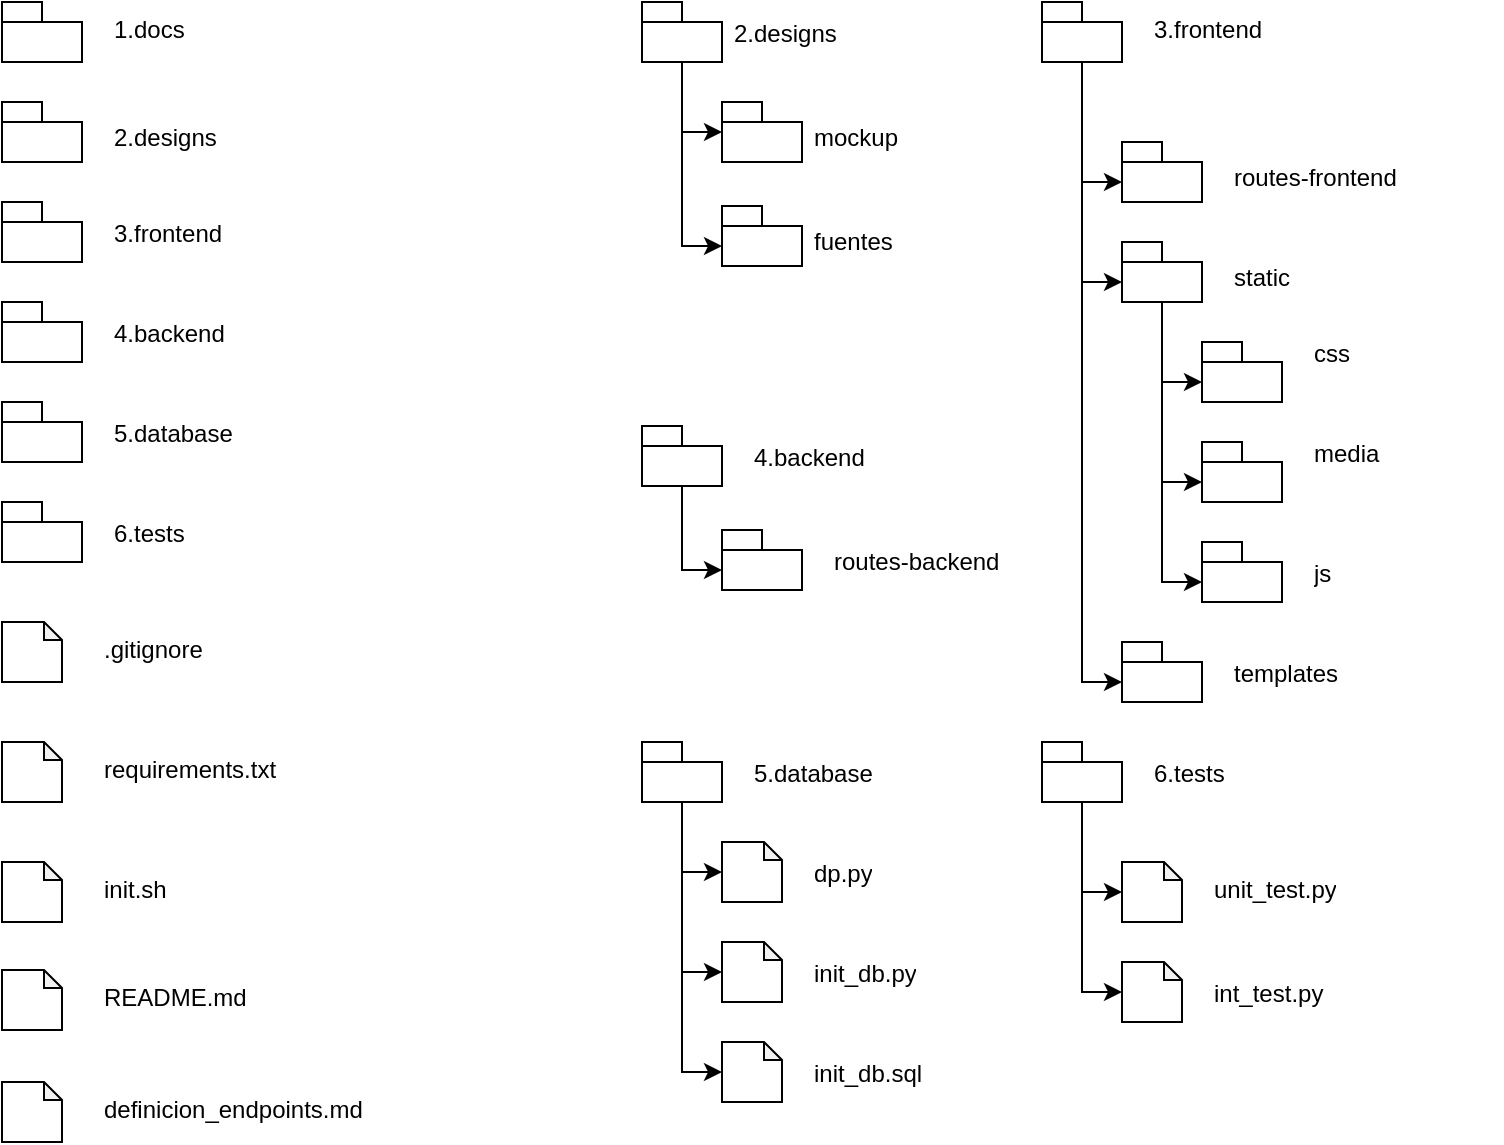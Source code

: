 <mxfile version="27.1.1">
  <diagram name="Página-1" id="EE2B3Z_Q3ldQm4_Hsk3k">
    <mxGraphModel dx="1246" dy="701" grid="1" gridSize="10" guides="1" tooltips="1" connect="1" arrows="1" fold="1" page="1" pageScale="1" pageWidth="827" pageHeight="1169" math="0" shadow="0">
      <root>
        <mxCell id="0" />
        <mxCell id="1" parent="0" />
        <mxCell id="baqD4QvM2kGmAM8X_Mv2-10" value="" style="shape=folder;fontStyle=1;spacingTop=10;tabWidth=20;tabHeight=10;tabPosition=left;html=1;whiteSpace=wrap;" vertex="1" parent="1">
          <mxGeometry x="40" y="30" width="40" height="30" as="geometry" />
        </mxCell>
        <mxCell id="baqD4QvM2kGmAM8X_Mv2-26" value="1.docs&lt;div&gt;&lt;br&gt;&lt;/div&gt;" style="text;strokeColor=none;fillColor=none;align=left;verticalAlign=top;spacingLeft=4;spacingRight=4;overflow=hidden;rotatable=0;points=[[0,0.5],[1,0.5]];portConstraint=eastwest;whiteSpace=wrap;html=1;" vertex="1" parent="1">
          <mxGeometry x="90" y="30" width="100" height="26" as="geometry" />
        </mxCell>
        <mxCell id="baqD4QvM2kGmAM8X_Mv2-27" value="" style="shape=folder;fontStyle=1;spacingTop=10;tabWidth=20;tabHeight=10;tabPosition=left;html=1;whiteSpace=wrap;" vertex="1" parent="1">
          <mxGeometry x="40" y="80" width="40" height="30" as="geometry" />
        </mxCell>
        <mxCell id="baqD4QvM2kGmAM8X_Mv2-28" value="2.designs&lt;div&gt;&lt;br&gt;&lt;/div&gt;" style="text;strokeColor=none;fillColor=none;align=left;verticalAlign=top;spacingLeft=4;spacingRight=4;overflow=hidden;rotatable=0;points=[[0,0.5],[1,0.5]];portConstraint=eastwest;whiteSpace=wrap;html=1;" vertex="1" parent="1">
          <mxGeometry x="90" y="84" width="100" height="26" as="geometry" />
        </mxCell>
        <mxCell id="baqD4QvM2kGmAM8X_Mv2-92" value="" style="group" vertex="1" connectable="0" parent="1">
          <mxGeometry x="40" y="340" width="185" height="260" as="geometry" />
        </mxCell>
        <mxCell id="baqD4QvM2kGmAM8X_Mv2-15" value=".gitignore" style="text;strokeColor=none;fillColor=none;align=left;verticalAlign=top;spacingLeft=4;spacingRight=4;overflow=hidden;rotatable=0;points=[[0,0.5],[1,0.5]];portConstraint=eastwest;whiteSpace=wrap;html=1;fontSize=12;" vertex="1" parent="baqD4QvM2kGmAM8X_Mv2-92">
          <mxGeometry x="45" width="100" height="26" as="geometry" />
        </mxCell>
        <mxCell id="baqD4QvM2kGmAM8X_Mv2-37" value="" style="shape=note;whiteSpace=wrap;html=1;backgroundOutline=1;darkOpacity=0.05;size=9;" vertex="1" parent="baqD4QvM2kGmAM8X_Mv2-92">
          <mxGeometry width="30" height="30" as="geometry" />
        </mxCell>
        <mxCell id="baqD4QvM2kGmAM8X_Mv2-38" value="" style="shape=note;whiteSpace=wrap;html=1;backgroundOutline=1;darkOpacity=0.05;size=9;" vertex="1" parent="baqD4QvM2kGmAM8X_Mv2-92">
          <mxGeometry y="60" width="30" height="30" as="geometry" />
        </mxCell>
        <mxCell id="baqD4QvM2kGmAM8X_Mv2-39" value="requirements.txt" style="text;strokeColor=none;fillColor=none;align=left;verticalAlign=top;spacingLeft=4;spacingRight=4;overflow=hidden;rotatable=0;points=[[0,0.5],[1,0.5]];portConstraint=eastwest;whiteSpace=wrap;html=1;" vertex="1" parent="baqD4QvM2kGmAM8X_Mv2-92">
          <mxGeometry x="45" y="60" width="100" height="26" as="geometry" />
        </mxCell>
        <mxCell id="baqD4QvM2kGmAM8X_Mv2-40" value="" style="shape=note;whiteSpace=wrap;html=1;backgroundOutline=1;darkOpacity=0.05;size=9;" vertex="1" parent="baqD4QvM2kGmAM8X_Mv2-92">
          <mxGeometry y="120" width="30" height="30" as="geometry" />
        </mxCell>
        <mxCell id="baqD4QvM2kGmAM8X_Mv2-41" value="init.sh" style="text;strokeColor=none;fillColor=none;align=left;verticalAlign=top;spacingLeft=4;spacingRight=4;overflow=hidden;rotatable=0;points=[[0,0.5],[1,0.5]];portConstraint=eastwest;whiteSpace=wrap;html=1;" vertex="1" parent="baqD4QvM2kGmAM8X_Mv2-92">
          <mxGeometry x="45" y="120" width="100" height="26" as="geometry" />
        </mxCell>
        <mxCell id="baqD4QvM2kGmAM8X_Mv2-42" value="" style="shape=note;whiteSpace=wrap;html=1;backgroundOutline=1;darkOpacity=0.05;size=9;" vertex="1" parent="baqD4QvM2kGmAM8X_Mv2-92">
          <mxGeometry y="174" width="30" height="30" as="geometry" />
        </mxCell>
        <mxCell id="baqD4QvM2kGmAM8X_Mv2-43" value="README.md" style="text;strokeColor=none;fillColor=none;align=left;verticalAlign=top;spacingLeft=4;spacingRight=4;overflow=hidden;rotatable=0;points=[[0,0.5],[1,0.5]];portConstraint=eastwest;whiteSpace=wrap;html=1;" vertex="1" parent="baqD4QvM2kGmAM8X_Mv2-92">
          <mxGeometry x="45" y="174" width="100" height="26" as="geometry" />
        </mxCell>
        <mxCell id="baqD4QvM2kGmAM8X_Mv2-44" value="" style="shape=note;whiteSpace=wrap;html=1;backgroundOutline=1;darkOpacity=0.05;size=9;" vertex="1" parent="baqD4QvM2kGmAM8X_Mv2-92">
          <mxGeometry y="230" width="30" height="30" as="geometry" />
        </mxCell>
        <mxCell id="baqD4QvM2kGmAM8X_Mv2-45" value="definicion_endpoints.md" style="text;strokeColor=none;fillColor=none;align=left;verticalAlign=top;spacingLeft=4;spacingRight=4;overflow=hidden;rotatable=0;points=[[0,0.5],[1,0.5]];portConstraint=eastwest;whiteSpace=wrap;html=1;" vertex="1" parent="baqD4QvM2kGmAM8X_Mv2-92">
          <mxGeometry x="45" y="230" width="140" height="26" as="geometry" />
        </mxCell>
        <mxCell id="baqD4QvM2kGmAM8X_Mv2-93" value="" style="group" vertex="1" connectable="0" parent="1">
          <mxGeometry x="560" y="400" width="180" height="140" as="geometry" />
        </mxCell>
        <mxCell id="baqD4QvM2kGmAM8X_Mv2-35" value="" style="shape=folder;fontStyle=1;spacingTop=10;tabWidth=20;tabHeight=10;tabPosition=left;html=1;whiteSpace=wrap;" vertex="1" parent="baqD4QvM2kGmAM8X_Mv2-93">
          <mxGeometry width="40" height="30" as="geometry" />
        </mxCell>
        <mxCell id="baqD4QvM2kGmAM8X_Mv2-36" value="6.tests" style="text;strokeColor=none;fillColor=none;align=left;verticalAlign=top;spacingLeft=4;spacingRight=4;overflow=hidden;rotatable=0;points=[[0,0.5],[1,0.5]];portConstraint=eastwest;whiteSpace=wrap;html=1;" vertex="1" parent="baqD4QvM2kGmAM8X_Mv2-93">
          <mxGeometry x="50" y="2" width="100" height="26" as="geometry" />
        </mxCell>
        <mxCell id="baqD4QvM2kGmAM8X_Mv2-86" value="unit_test.py" style="text;strokeColor=none;fillColor=none;align=left;verticalAlign=top;spacingLeft=4;spacingRight=4;overflow=hidden;rotatable=0;points=[[0,0.5],[1,0.5]];portConstraint=eastwest;whiteSpace=wrap;html=1;" vertex="1" parent="baqD4QvM2kGmAM8X_Mv2-93">
          <mxGeometry x="80" y="60" width="100" height="26" as="geometry" />
        </mxCell>
        <mxCell id="baqD4QvM2kGmAM8X_Mv2-87" value="" style="shape=note;whiteSpace=wrap;html=1;backgroundOutline=1;darkOpacity=0.05;size=9;" vertex="1" parent="baqD4QvM2kGmAM8X_Mv2-93">
          <mxGeometry x="40" y="60" width="30" height="30" as="geometry" />
        </mxCell>
        <mxCell id="baqD4QvM2kGmAM8X_Mv2-88" value="" style="shape=note;whiteSpace=wrap;html=1;backgroundOutline=1;darkOpacity=0.05;size=9;" vertex="1" parent="baqD4QvM2kGmAM8X_Mv2-93">
          <mxGeometry x="40" y="110" width="30" height="30" as="geometry" />
        </mxCell>
        <mxCell id="baqD4QvM2kGmAM8X_Mv2-89" value="int_test.py" style="text;strokeColor=none;fillColor=none;align=left;verticalAlign=top;spacingLeft=4;spacingRight=4;overflow=hidden;rotatable=0;points=[[0,0.5],[1,0.5]];portConstraint=eastwest;whiteSpace=wrap;html=1;" vertex="1" parent="baqD4QvM2kGmAM8X_Mv2-93">
          <mxGeometry x="80" y="112" width="100" height="26" as="geometry" />
        </mxCell>
        <mxCell id="baqD4QvM2kGmAM8X_Mv2-90" style="edgeStyle=orthogonalEdgeStyle;rounded=0;orthogonalLoop=1;jettySize=auto;html=1;exitX=0.5;exitY=1;exitDx=0;exitDy=0;exitPerimeter=0;entryX=0;entryY=0.5;entryDx=0;entryDy=0;entryPerimeter=0;" edge="1" parent="baqD4QvM2kGmAM8X_Mv2-93" source="baqD4QvM2kGmAM8X_Mv2-35" target="baqD4QvM2kGmAM8X_Mv2-87">
          <mxGeometry relative="1" as="geometry" />
        </mxCell>
        <mxCell id="baqD4QvM2kGmAM8X_Mv2-91" style="edgeStyle=orthogonalEdgeStyle;rounded=0;orthogonalLoop=1;jettySize=auto;html=1;entryX=0;entryY=0.5;entryDx=0;entryDy=0;entryPerimeter=0;" edge="1" parent="baqD4QvM2kGmAM8X_Mv2-93" source="baqD4QvM2kGmAM8X_Mv2-35" target="baqD4QvM2kGmAM8X_Mv2-88">
          <mxGeometry relative="1" as="geometry" />
        </mxCell>
        <mxCell id="baqD4QvM2kGmAM8X_Mv2-94" value="" style="group" vertex="1" connectable="0" parent="1">
          <mxGeometry x="360" y="400" width="180" height="180" as="geometry" />
        </mxCell>
        <mxCell id="baqD4QvM2kGmAM8X_Mv2-33" value="" style="shape=folder;fontStyle=1;spacingTop=10;tabWidth=20;tabHeight=10;tabPosition=left;html=1;whiteSpace=wrap;container=0;" vertex="1" parent="baqD4QvM2kGmAM8X_Mv2-94">
          <mxGeometry width="40" height="30" as="geometry" />
        </mxCell>
        <mxCell id="baqD4QvM2kGmAM8X_Mv2-34" value="5.database" style="text;strokeColor=none;fillColor=none;align=left;verticalAlign=top;spacingLeft=4;spacingRight=4;overflow=hidden;rotatable=0;points=[[0,0.5],[1,0.5]];portConstraint=eastwest;whiteSpace=wrap;html=1;" vertex="1" parent="baqD4QvM2kGmAM8X_Mv2-94">
          <mxGeometry x="50" y="2" width="100" height="26" as="geometry" />
        </mxCell>
        <mxCell id="baqD4QvM2kGmAM8X_Mv2-76" value="" style="shape=note;whiteSpace=wrap;html=1;backgroundOutline=1;darkOpacity=0.05;size=9;" vertex="1" parent="baqD4QvM2kGmAM8X_Mv2-94">
          <mxGeometry x="40" y="50" width="30" height="30" as="geometry" />
        </mxCell>
        <mxCell id="baqD4QvM2kGmAM8X_Mv2-77" value="" style="shape=note;whiteSpace=wrap;html=1;backgroundOutline=1;darkOpacity=0.05;size=9;" vertex="1" parent="baqD4QvM2kGmAM8X_Mv2-94">
          <mxGeometry x="40" y="100" width="30" height="30" as="geometry" />
        </mxCell>
        <mxCell id="baqD4QvM2kGmAM8X_Mv2-78" value="" style="shape=note;whiteSpace=wrap;html=1;backgroundOutline=1;darkOpacity=0.05;size=9;" vertex="1" parent="baqD4QvM2kGmAM8X_Mv2-94">
          <mxGeometry x="40" y="150" width="30" height="30" as="geometry" />
        </mxCell>
        <mxCell id="baqD4QvM2kGmAM8X_Mv2-79" style="edgeStyle=orthogonalEdgeStyle;rounded=0;orthogonalLoop=1;jettySize=auto;html=1;exitX=0.5;exitY=1;exitDx=0;exitDy=0;exitPerimeter=0;entryX=0;entryY=0.5;entryDx=0;entryDy=0;entryPerimeter=0;" edge="1" parent="baqD4QvM2kGmAM8X_Mv2-94" source="baqD4QvM2kGmAM8X_Mv2-33" target="baqD4QvM2kGmAM8X_Mv2-76">
          <mxGeometry relative="1" as="geometry" />
        </mxCell>
        <mxCell id="baqD4QvM2kGmAM8X_Mv2-80" style="edgeStyle=orthogonalEdgeStyle;rounded=0;orthogonalLoop=1;jettySize=auto;html=1;exitX=0.5;exitY=1;exitDx=0;exitDy=0;exitPerimeter=0;entryX=0;entryY=0.5;entryDx=0;entryDy=0;entryPerimeter=0;" edge="1" parent="baqD4QvM2kGmAM8X_Mv2-94" source="baqD4QvM2kGmAM8X_Mv2-33" target="baqD4QvM2kGmAM8X_Mv2-77">
          <mxGeometry relative="1" as="geometry" />
        </mxCell>
        <mxCell id="baqD4QvM2kGmAM8X_Mv2-81" style="edgeStyle=orthogonalEdgeStyle;rounded=0;orthogonalLoop=1;jettySize=auto;html=1;exitX=0.5;exitY=1;exitDx=0;exitDy=0;exitPerimeter=0;entryX=0;entryY=0.5;entryDx=0;entryDy=0;entryPerimeter=0;" edge="1" parent="baqD4QvM2kGmAM8X_Mv2-94" source="baqD4QvM2kGmAM8X_Mv2-33" target="baqD4QvM2kGmAM8X_Mv2-78">
          <mxGeometry relative="1" as="geometry" />
        </mxCell>
        <mxCell id="baqD4QvM2kGmAM8X_Mv2-82" value="init_db.sql" style="text;strokeColor=none;fillColor=none;align=left;verticalAlign=top;spacingLeft=4;spacingRight=4;overflow=hidden;rotatable=0;points=[[0,0.5],[1,0.5]];portConstraint=eastwest;whiteSpace=wrap;html=1;" vertex="1" parent="baqD4QvM2kGmAM8X_Mv2-94">
          <mxGeometry x="80" y="152" width="100" height="26" as="geometry" />
        </mxCell>
        <mxCell id="baqD4QvM2kGmAM8X_Mv2-83" value="init_db.py" style="text;strokeColor=none;fillColor=none;align=left;verticalAlign=top;spacingLeft=4;spacingRight=4;overflow=hidden;rotatable=0;points=[[0,0.5],[1,0.5]];portConstraint=eastwest;whiteSpace=wrap;html=1;" vertex="1" parent="baqD4QvM2kGmAM8X_Mv2-94">
          <mxGeometry x="80" y="102" width="100" height="26" as="geometry" />
        </mxCell>
        <mxCell id="baqD4QvM2kGmAM8X_Mv2-84" value="dp.py" style="text;strokeColor=none;fillColor=none;align=left;verticalAlign=top;spacingLeft=4;spacingRight=4;overflow=hidden;rotatable=0;points=[[0,0.5],[1,0.5]];portConstraint=eastwest;whiteSpace=wrap;html=1;" vertex="1" parent="baqD4QvM2kGmAM8X_Mv2-94">
          <mxGeometry x="80" y="52" width="100" height="26" as="geometry" />
        </mxCell>
        <mxCell id="baqD4QvM2kGmAM8X_Mv2-95" value="" style="group" vertex="1" connectable="0" parent="1">
          <mxGeometry x="360" y="242" width="190" height="82" as="geometry" />
        </mxCell>
        <mxCell id="baqD4QvM2kGmAM8X_Mv2-31" value="" style="shape=folder;fontStyle=1;spacingTop=10;tabWidth=20;tabHeight=10;tabPosition=left;html=1;whiteSpace=wrap;" vertex="1" parent="baqD4QvM2kGmAM8X_Mv2-95">
          <mxGeometry width="40" height="30" as="geometry" />
        </mxCell>
        <mxCell id="baqD4QvM2kGmAM8X_Mv2-32" value="4.backend" style="text;strokeColor=none;fillColor=none;align=left;verticalAlign=top;spacingLeft=4;spacingRight=4;overflow=hidden;rotatable=0;points=[[0,0.5],[1,0.5]];portConstraint=eastwest;whiteSpace=wrap;html=1;" vertex="1" parent="baqD4QvM2kGmAM8X_Mv2-95">
          <mxGeometry x="50" y="2" width="100" height="26" as="geometry" />
        </mxCell>
        <mxCell id="baqD4QvM2kGmAM8X_Mv2-72" value="" style="shape=folder;fontStyle=1;spacingTop=10;tabWidth=20;tabHeight=10;tabPosition=left;html=1;whiteSpace=wrap;" vertex="1" parent="baqD4QvM2kGmAM8X_Mv2-95">
          <mxGeometry x="40" y="52" width="40" height="30" as="geometry" />
        </mxCell>
        <mxCell id="baqD4QvM2kGmAM8X_Mv2-74" value="routes-backend" style="text;strokeColor=none;fillColor=none;align=left;verticalAlign=top;spacingLeft=4;spacingRight=4;overflow=hidden;rotatable=0;points=[[0,0.5],[1,0.5]];portConstraint=eastwest;whiteSpace=wrap;html=1;" vertex="1" parent="baqD4QvM2kGmAM8X_Mv2-95">
          <mxGeometry x="90" y="54" width="100" height="26" as="geometry" />
        </mxCell>
        <mxCell id="baqD4QvM2kGmAM8X_Mv2-75" style="edgeStyle=orthogonalEdgeStyle;rounded=0;orthogonalLoop=1;jettySize=auto;html=1;exitX=0.5;exitY=1;exitDx=0;exitDy=0;exitPerimeter=0;entryX=0;entryY=0;entryDx=0;entryDy=20;entryPerimeter=0;" edge="1" parent="baqD4QvM2kGmAM8X_Mv2-95" source="baqD4QvM2kGmAM8X_Mv2-31" target="baqD4QvM2kGmAM8X_Mv2-72">
          <mxGeometry relative="1" as="geometry" />
        </mxCell>
        <mxCell id="baqD4QvM2kGmAM8X_Mv2-98" value="" style="shape=folder;fontStyle=1;spacingTop=10;tabWidth=20;tabHeight=10;tabPosition=left;html=1;whiteSpace=wrap;" vertex="1" parent="1">
          <mxGeometry x="40" y="130" width="40" height="30" as="geometry" />
        </mxCell>
        <mxCell id="baqD4QvM2kGmAM8X_Mv2-99" value="" style="shape=folder;fontStyle=1;spacingTop=10;tabWidth=20;tabHeight=10;tabPosition=left;html=1;whiteSpace=wrap;" vertex="1" parent="1">
          <mxGeometry x="40" y="180" width="40" height="30" as="geometry" />
        </mxCell>
        <mxCell id="baqD4QvM2kGmAM8X_Mv2-100" value="" style="shape=folder;fontStyle=1;spacingTop=10;tabWidth=20;tabHeight=10;tabPosition=left;html=1;whiteSpace=wrap;" vertex="1" parent="1">
          <mxGeometry x="40" y="230" width="40" height="30" as="geometry" />
        </mxCell>
        <mxCell id="baqD4QvM2kGmAM8X_Mv2-101" value="" style="shape=folder;fontStyle=1;spacingTop=10;tabWidth=20;tabHeight=10;tabPosition=left;html=1;whiteSpace=wrap;" vertex="1" parent="1">
          <mxGeometry x="40" y="280" width="40" height="30" as="geometry" />
        </mxCell>
        <mxCell id="baqD4QvM2kGmAM8X_Mv2-102" value="3.frontend" style="text;strokeColor=none;fillColor=none;align=left;verticalAlign=top;spacingLeft=4;spacingRight=4;overflow=hidden;rotatable=0;points=[[0,0.5],[1,0.5]];portConstraint=eastwest;whiteSpace=wrap;html=1;" vertex="1" parent="1">
          <mxGeometry x="90" y="132" width="100" height="26" as="geometry" />
        </mxCell>
        <mxCell id="baqD4QvM2kGmAM8X_Mv2-103" value="5.database" style="text;strokeColor=none;fillColor=none;align=left;verticalAlign=top;spacingLeft=4;spacingRight=4;overflow=hidden;rotatable=0;points=[[0,0.5],[1,0.5]];portConstraint=eastwest;whiteSpace=wrap;html=1;" vertex="1" parent="1">
          <mxGeometry x="90" y="232" width="100" height="26" as="geometry" />
        </mxCell>
        <mxCell id="baqD4QvM2kGmAM8X_Mv2-104" value="4.backend" style="text;strokeColor=none;fillColor=none;align=left;verticalAlign=top;spacingLeft=4;spacingRight=4;overflow=hidden;rotatable=0;points=[[0,0.5],[1,0.5]];portConstraint=eastwest;whiteSpace=wrap;html=1;" vertex="1" parent="1">
          <mxGeometry x="90" y="182" width="100" height="26" as="geometry" />
        </mxCell>
        <mxCell id="baqD4QvM2kGmAM8X_Mv2-105" value="6.tests" style="text;strokeColor=none;fillColor=none;align=left;verticalAlign=top;spacingLeft=4;spacingRight=4;overflow=hidden;rotatable=0;points=[[0,0.5],[1,0.5]];portConstraint=eastwest;whiteSpace=wrap;html=1;" vertex="1" parent="1">
          <mxGeometry x="90" y="282" width="100" height="26" as="geometry" />
        </mxCell>
        <mxCell id="baqD4QvM2kGmAM8X_Mv2-106" value="" style="shape=folder;fontStyle=1;spacingTop=10;tabWidth=20;tabHeight=10;tabPosition=left;html=1;whiteSpace=wrap;container=0;" vertex="1" parent="1">
          <mxGeometry x="360" y="30" width="40" height="30" as="geometry" />
        </mxCell>
        <mxCell id="baqD4QvM2kGmAM8X_Mv2-107" value="2.designs" style="text;strokeColor=none;fillColor=none;align=left;verticalAlign=top;spacingLeft=4;spacingRight=4;overflow=hidden;rotatable=0;points=[[0,0.5],[1,0.5]];portConstraint=eastwest;whiteSpace=wrap;html=1;" vertex="1" parent="1">
          <mxGeometry x="400" y="32" width="100" height="26" as="geometry" />
        </mxCell>
        <mxCell id="baqD4QvM2kGmAM8X_Mv2-109" value="" style="shape=folder;fontStyle=1;spacingTop=10;tabWidth=20;tabHeight=10;tabPosition=left;html=1;whiteSpace=wrap;" vertex="1" parent="1">
          <mxGeometry x="400" y="80" width="40" height="30" as="geometry" />
        </mxCell>
        <mxCell id="baqD4QvM2kGmAM8X_Mv2-110" value="" style="shape=folder;fontStyle=1;spacingTop=10;tabWidth=20;tabHeight=10;tabPosition=left;html=1;whiteSpace=wrap;" vertex="1" parent="1">
          <mxGeometry x="400" y="132" width="40" height="30" as="geometry" />
        </mxCell>
        <mxCell id="baqD4QvM2kGmAM8X_Mv2-112" value="fuentes" style="text;strokeColor=none;fillColor=none;align=left;verticalAlign=top;spacingLeft=4;spacingRight=4;overflow=hidden;rotatable=0;points=[[0,0.5],[1,0.5]];portConstraint=eastwest;whiteSpace=wrap;html=1;" vertex="1" parent="1">
          <mxGeometry x="440" y="136" width="100" height="26" as="geometry" />
        </mxCell>
        <mxCell id="baqD4QvM2kGmAM8X_Mv2-113" value="mockup" style="text;strokeColor=none;fillColor=none;align=left;verticalAlign=top;spacingLeft=4;spacingRight=4;overflow=hidden;rotatable=0;points=[[0,0.5],[1,0.5]];portConstraint=eastwest;whiteSpace=wrap;html=1;" vertex="1" parent="1">
          <mxGeometry x="440" y="84" width="100" height="26" as="geometry" />
        </mxCell>
        <mxCell id="baqD4QvM2kGmAM8X_Mv2-116" style="edgeStyle=orthogonalEdgeStyle;rounded=0;orthogonalLoop=1;jettySize=auto;html=1;exitX=0.5;exitY=1;exitDx=0;exitDy=0;exitPerimeter=0;entryX=0;entryY=0;entryDx=0;entryDy=15;entryPerimeter=0;" edge="1" parent="1" source="baqD4QvM2kGmAM8X_Mv2-106" target="baqD4QvM2kGmAM8X_Mv2-109">
          <mxGeometry relative="1" as="geometry" />
        </mxCell>
        <mxCell id="baqD4QvM2kGmAM8X_Mv2-117" style="edgeStyle=orthogonalEdgeStyle;rounded=0;orthogonalLoop=1;jettySize=auto;html=1;exitX=0.5;exitY=1;exitDx=0;exitDy=0;exitPerimeter=0;entryX=0;entryY=0;entryDx=0;entryDy=20;entryPerimeter=0;" edge="1" parent="1" source="baqD4QvM2kGmAM8X_Mv2-106" target="baqD4QvM2kGmAM8X_Mv2-110">
          <mxGeometry relative="1" as="geometry" />
        </mxCell>
        <mxCell id="baqD4QvM2kGmAM8X_Mv2-119" value="" style="group" vertex="1" connectable="0" parent="1">
          <mxGeometry x="560" y="30" width="230" height="350" as="geometry" />
        </mxCell>
        <mxCell id="baqD4QvM2kGmAM8X_Mv2-29" value="" style="shape=folder;fontStyle=1;spacingTop=10;tabWidth=20;tabHeight=10;tabPosition=left;html=1;whiteSpace=wrap;" vertex="1" parent="baqD4QvM2kGmAM8X_Mv2-119">
          <mxGeometry width="40" height="30" as="geometry" />
        </mxCell>
        <mxCell id="baqD4QvM2kGmAM8X_Mv2-30" value="3.frontend" style="text;strokeColor=none;fillColor=none;align=left;verticalAlign=top;spacingLeft=4;spacingRight=4;overflow=hidden;rotatable=0;points=[[0,0.5],[1,0.5]];portConstraint=eastwest;whiteSpace=wrap;html=1;" vertex="1" parent="baqD4QvM2kGmAM8X_Mv2-119">
          <mxGeometry x="50" width="100" height="26" as="geometry" />
        </mxCell>
        <mxCell id="baqD4QvM2kGmAM8X_Mv2-57" value="css&lt;div&gt;&lt;br&gt;&lt;/div&gt;" style="text;strokeColor=none;fillColor=none;align=left;verticalAlign=top;spacingLeft=4;spacingRight=4;overflow=hidden;rotatable=0;points=[[0,0.5],[1,0.5]];portConstraint=eastwest;whiteSpace=wrap;html=1;" vertex="1" parent="baqD4QvM2kGmAM8X_Mv2-119">
          <mxGeometry x="130" y="162" width="100" height="26" as="geometry" />
        </mxCell>
        <mxCell id="baqD4QvM2kGmAM8X_Mv2-59" value="media" style="text;strokeColor=none;fillColor=none;align=left;verticalAlign=top;spacingLeft=4;spacingRight=4;overflow=hidden;rotatable=0;points=[[0,0.5],[1,0.5]];portConstraint=eastwest;whiteSpace=wrap;html=1;" vertex="1" parent="baqD4QvM2kGmAM8X_Mv2-119">
          <mxGeometry x="130" y="212" width="100" height="26" as="geometry" />
        </mxCell>
        <mxCell id="baqD4QvM2kGmAM8X_Mv2-61" style="edgeStyle=orthogonalEdgeStyle;rounded=0;orthogonalLoop=1;jettySize=auto;html=1;exitX=0.5;exitY=1;exitDx=0;exitDy=0;exitPerimeter=0;entryX=0;entryY=0;entryDx=0;entryDy=20;entryPerimeter=0;" edge="1" parent="baqD4QvM2kGmAM8X_Mv2-119" source="baqD4QvM2kGmAM8X_Mv2-29" target="baqD4QvM2kGmAM8X_Mv2-49">
          <mxGeometry relative="1" as="geometry" />
        </mxCell>
        <mxCell id="baqD4QvM2kGmAM8X_Mv2-62" style="edgeStyle=orthogonalEdgeStyle;rounded=0;orthogonalLoop=1;jettySize=auto;html=1;exitX=0.5;exitY=1;exitDx=0;exitDy=0;exitPerimeter=0;entryX=0;entryY=0;entryDx=0;entryDy=20;entryPerimeter=0;" edge="1" parent="baqD4QvM2kGmAM8X_Mv2-119" source="baqD4QvM2kGmAM8X_Mv2-29" target="baqD4QvM2kGmAM8X_Mv2-50">
          <mxGeometry relative="1" as="geometry" />
        </mxCell>
        <mxCell id="baqD4QvM2kGmAM8X_Mv2-49" value="" style="shape=folder;fontStyle=1;spacingTop=10;tabWidth=20;tabHeight=10;tabPosition=left;html=1;whiteSpace=wrap;" vertex="1" parent="baqD4QvM2kGmAM8X_Mv2-119">
          <mxGeometry x="40" y="120" width="40" height="30" as="geometry" />
        </mxCell>
        <mxCell id="baqD4QvM2kGmAM8X_Mv2-50" value="" style="shape=folder;fontStyle=1;spacingTop=10;tabWidth=20;tabHeight=10;tabPosition=left;html=1;whiteSpace=wrap;" vertex="1" parent="baqD4QvM2kGmAM8X_Mv2-119">
          <mxGeometry x="40" y="320" width="40" height="30" as="geometry" />
        </mxCell>
        <mxCell id="baqD4QvM2kGmAM8X_Mv2-52" value="" style="shape=folder;fontStyle=1;spacingTop=10;tabWidth=20;tabHeight=10;tabPosition=left;html=1;whiteSpace=wrap;" vertex="1" parent="baqD4QvM2kGmAM8X_Mv2-119">
          <mxGeometry x="80" y="170" width="40" height="30" as="geometry" />
        </mxCell>
        <mxCell id="baqD4QvM2kGmAM8X_Mv2-53" value="" style="shape=folder;fontStyle=1;spacingTop=10;tabWidth=20;tabHeight=10;tabPosition=left;html=1;whiteSpace=wrap;" vertex="1" parent="baqD4QvM2kGmAM8X_Mv2-119">
          <mxGeometry x="80" y="220" width="40" height="30" as="geometry" />
        </mxCell>
        <mxCell id="baqD4QvM2kGmAM8X_Mv2-54" value="static" style="text;strokeColor=none;fillColor=none;align=left;verticalAlign=top;spacingLeft=4;spacingRight=4;overflow=hidden;rotatable=0;points=[[0,0.5],[1,0.5]];portConstraint=eastwest;whiteSpace=wrap;html=1;" vertex="1" parent="baqD4QvM2kGmAM8X_Mv2-119">
          <mxGeometry x="90" y="124" width="100" height="26" as="geometry" />
        </mxCell>
        <mxCell id="baqD4QvM2kGmAM8X_Mv2-58" value="" style="shape=folder;fontStyle=1;spacingTop=10;tabWidth=20;tabHeight=10;tabPosition=left;html=1;whiteSpace=wrap;" vertex="1" parent="baqD4QvM2kGmAM8X_Mv2-119">
          <mxGeometry x="80" y="270" width="40" height="30" as="geometry" />
        </mxCell>
        <mxCell id="baqD4QvM2kGmAM8X_Mv2-60" value="templates" style="text;strokeColor=none;fillColor=none;align=left;verticalAlign=top;spacingLeft=4;spacingRight=4;overflow=hidden;rotatable=0;points=[[0,0.5],[1,0.5]];portConstraint=eastwest;whiteSpace=wrap;html=1;" vertex="1" parent="baqD4QvM2kGmAM8X_Mv2-119">
          <mxGeometry x="90" y="322" width="100" height="26" as="geometry" />
        </mxCell>
        <mxCell id="baqD4QvM2kGmAM8X_Mv2-63" style="edgeStyle=orthogonalEdgeStyle;rounded=0;orthogonalLoop=1;jettySize=auto;html=1;exitX=0.5;exitY=1;exitDx=0;exitDy=0;exitPerimeter=0;entryX=0;entryY=0;entryDx=0;entryDy=20;entryPerimeter=0;" edge="1" parent="baqD4QvM2kGmAM8X_Mv2-119" source="baqD4QvM2kGmAM8X_Mv2-49" target="baqD4QvM2kGmAM8X_Mv2-52">
          <mxGeometry relative="1" as="geometry" />
        </mxCell>
        <mxCell id="baqD4QvM2kGmAM8X_Mv2-64" style="edgeStyle=orthogonalEdgeStyle;rounded=0;orthogonalLoop=1;jettySize=auto;html=1;exitX=0.5;exitY=1;exitDx=0;exitDy=0;exitPerimeter=0;entryX=0;entryY=0;entryDx=0;entryDy=20;entryPerimeter=0;" edge="1" parent="baqD4QvM2kGmAM8X_Mv2-119" source="baqD4QvM2kGmAM8X_Mv2-49" target="baqD4QvM2kGmAM8X_Mv2-53">
          <mxGeometry relative="1" as="geometry" />
        </mxCell>
        <mxCell id="baqD4QvM2kGmAM8X_Mv2-66" style="edgeStyle=orthogonalEdgeStyle;rounded=0;orthogonalLoop=1;jettySize=auto;html=1;exitX=0.5;exitY=1;exitDx=0;exitDy=0;exitPerimeter=0;entryX=0;entryY=0;entryDx=0;entryDy=20;entryPerimeter=0;" edge="1" parent="baqD4QvM2kGmAM8X_Mv2-119" source="baqD4QvM2kGmAM8X_Mv2-49" target="baqD4QvM2kGmAM8X_Mv2-58">
          <mxGeometry relative="1" as="geometry" />
        </mxCell>
        <mxCell id="baqD4QvM2kGmAM8X_Mv2-69" value="" style="shape=folder;fontStyle=1;spacingTop=10;tabWidth=20;tabHeight=10;tabPosition=left;html=1;whiteSpace=wrap;" vertex="1" parent="baqD4QvM2kGmAM8X_Mv2-119">
          <mxGeometry x="40" y="70" width="40" height="30" as="geometry" />
        </mxCell>
        <mxCell id="baqD4QvM2kGmAM8X_Mv2-70" style="edgeStyle=orthogonalEdgeStyle;rounded=0;orthogonalLoop=1;jettySize=auto;html=1;exitX=0.5;exitY=1;exitDx=0;exitDy=0;exitPerimeter=0;entryX=0;entryY=0;entryDx=0;entryDy=20;entryPerimeter=0;" edge="1" parent="baqD4QvM2kGmAM8X_Mv2-119" source="baqD4QvM2kGmAM8X_Mv2-29" target="baqD4QvM2kGmAM8X_Mv2-69">
          <mxGeometry relative="1" as="geometry" />
        </mxCell>
        <mxCell id="baqD4QvM2kGmAM8X_Mv2-71" value="routes-frontend" style="text;strokeColor=none;fillColor=none;align=left;verticalAlign=top;spacingLeft=4;spacingRight=4;overflow=hidden;rotatable=0;points=[[0,0.5],[1,0.5]];portConstraint=eastwest;whiteSpace=wrap;html=1;" vertex="1" parent="baqD4QvM2kGmAM8X_Mv2-119">
          <mxGeometry x="90" y="74" width="100" height="26" as="geometry" />
        </mxCell>
        <mxCell id="baqD4QvM2kGmAM8X_Mv2-55" value="js" style="text;strokeColor=none;fillColor=none;align=left;verticalAlign=top;spacingLeft=4;spacingRight=4;overflow=hidden;rotatable=0;points=[[0,0.5],[1,0.5]];portConstraint=eastwest;whiteSpace=wrap;html=1;" vertex="1" parent="baqD4QvM2kGmAM8X_Mv2-119">
          <mxGeometry x="130" y="272" width="100" height="26" as="geometry" />
        </mxCell>
      </root>
    </mxGraphModel>
  </diagram>
</mxfile>
